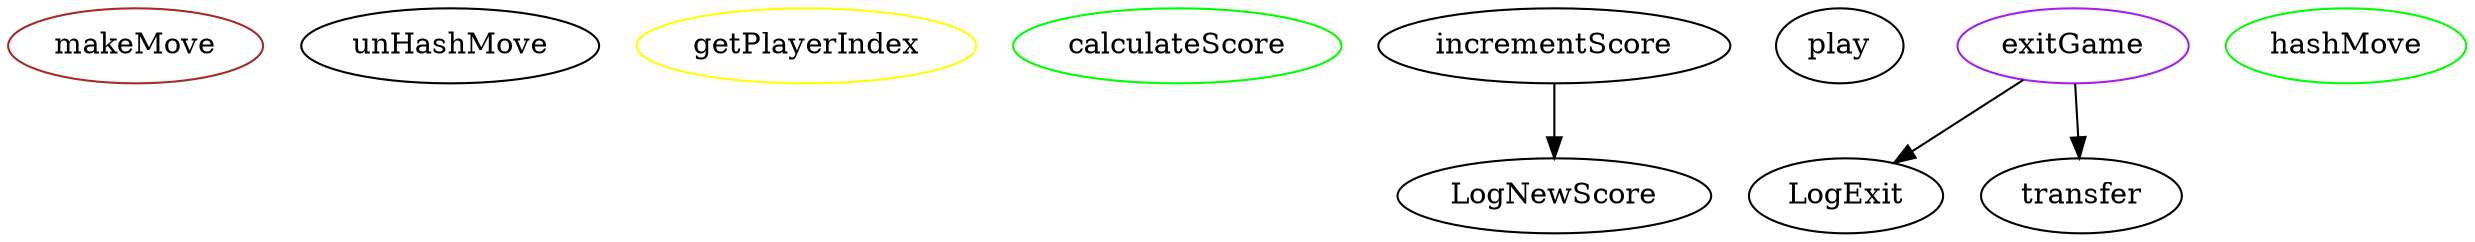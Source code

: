 strict digraph {
  makeMove [color=brown]
  unHashMove
  getPlayerIndex [color=yellow]
  calculateScore [color=green]
  incrementScore
  LogNewScore
  play
  exitGame [color=purple]
  LogExit
  transfer
  hashMove [color=green]
  incrementScore -> LogNewScore
  exitGame -> LogExit
  exitGame -> transfer
}

